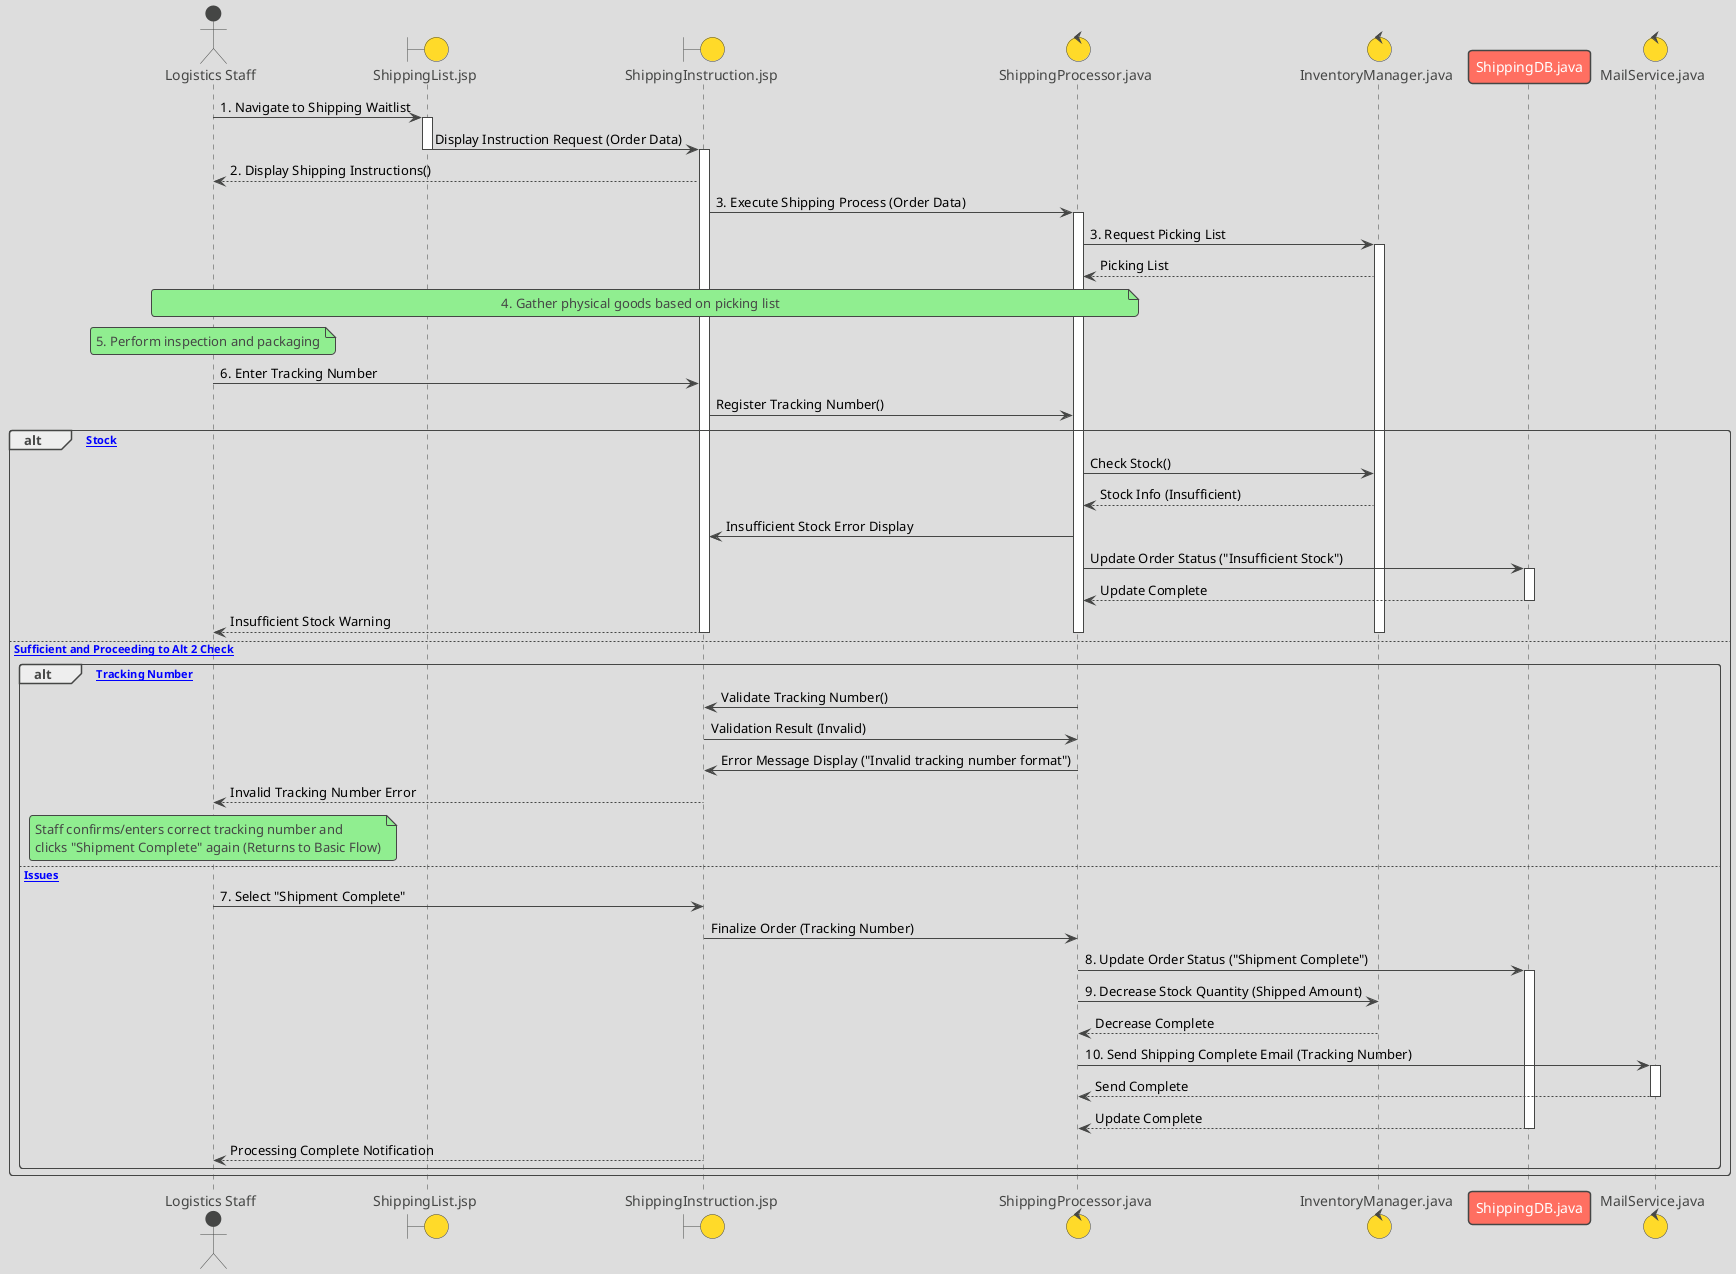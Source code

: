 @startuml ShippingPreparationSequenceDiagram
!theme toy

' ====================================================================
' Participant Definitions (Using .jsp and .java notation)
' ====================================================================
actor LogisticsStaff as "Logistics Staff"
boundary ShippingListJSP as "ShippingList.jsp"
boundary ShippingInstructionJSP as "ShippingInstruction.jsp"
control ShippingProcessorJava as "ShippingProcessor.java"
control InventoryManagerJava as "InventoryManager.java"
participant ShippingDBJava as "ShippingDB.java" 
control MailServiceJava as "MailService.java"

' ====================================================================
' Basic Flow
' ====================================================================

' 1. Logistics staff navigates from the management screen to the "Shipping Waitlist".
LogisticsStaff -> ShippingListJSP : 1. Navigate to Shipping Waitlist
activate ShippingListJSP

' 2. The system selects an order awaiting shipment and displays "Shipping Instructions".
ShippingListJSP -> ShippingInstructionJSP : Display Instruction Request (Order Data)
deactivate ShippingListJSP
activate ShippingInstructionJSP

ShippingInstructionJSP --> LogisticsStaff : 2. Display Shipping Instructions()

' 3. The system executes the shipping process based on the order and creates a picking list.
ShippingInstructionJSP -> ShippingProcessorJava : 3. Execute Shipping Process (Order Data)
activate ShippingProcessorJava

ShippingProcessorJava -> InventoryManagerJava : 3. Request Picking List
activate InventoryManagerJava
InventoryManagerJava --> ShippingProcessorJava : Picking List

' 4. The actor gathers physical goods from the warehouse based on the picking list.
Note over LogisticsStaff, ShippingProcessorJava : 4. Gather physical goods based on picking list

' 5. The actor inspects and packs the goods.
Note over LogisticsStaff : 5. Perform inspection and packaging

' 6. The actor issues the shipping slip and enters the tracking number into the system.
LogisticsStaff -> ShippingInstructionJSP : 6. Enter Tracking Number
ShippingInstructionJSP -> ShippingProcessorJava : Register Tracking Number()

' --- Alternative Flow 1: Cannot ship due to insufficient stock (Fork at Basic Flow 3) ---
alt [Insufficient Stock]
    ' Basic Flow 3. System checks stock.
    ShippingProcessorJava -> InventoryManagerJava : Check Stock()
    InventoryManagerJava --> ShippingProcessorJava : Stock Info (Insufficient)
    
    ' Alt 1-1. System detects insufficient stock during processing.
    ShippingProcessorJava -> ShippingInstructionJSP : Insufficient Stock Error Display
    
    ' Alt 1-2. System updates the order status to "Insufficient Stock".
    ShippingProcessorJava -> ShippingDBJava : Update Order Status ("Insufficient Stock")
    activate ShippingDBJava
    ShippingDBJava --> ShippingProcessorJava : Update Complete
    deactivate ShippingDBJava

    ' Alt 1-3. Display warning message to the actor.
    ShippingInstructionJSP --> LogisticsStaff : Insufficient Stock Warning

    deactivate InventoryManagerJava
    deactivate ShippingProcessorJava
    deactivate ShippingInstructionJSP

else [Stock Sufficient and Proceeding to Alt 2 Check]
' --- Alternative Flow 2: Invalid format for tracking number (Fork at Basic Flow 6) ---
alt [Invalid Tracking Number]
    ShippingProcessorJava -> ShippingInstructionJSP : Validate Tracking Number()
    ShippingInstructionJSP -> ShippingProcessorJava : Validation Result (Invalid)

    ' Alt 2-1. System displays an error message.
    ShippingProcessorJava -> ShippingInstructionJSP : Error Message Display ("Invalid tracking number format")
    deactivate ShippingProcessorJava
    ShippingInstructionJSP --> LogisticsStaff : Invalid Tracking Number Error
    
    Note over LogisticsStaff : Staff confirms/enters correct tracking number and\nclicks "Shipment Complete" again (Returns to Basic Flow)
    deactivate ShippingInstructionJSP
    
else [No Issues]
    ' 7. The actor selects the "Shipment Complete" button.
    LogisticsStaff -> ShippingInstructionJSP : 7. Select "Shipment Complete"
    ShippingInstructionJSP -> ShippingProcessorJava : Finalize Order (Tracking Number)
    
    ' 8. The system updates the order status to "Shipment Complete".
    ShippingProcessorJava -> ShippingDBJava : 8. Update Order Status ("Shipment Complete")
    activate ShippingDBJava

    ' 9. The system reduces the stock quantity of the shipped goods.
    ShippingProcessorJava -> InventoryManagerJava : 9. Decrease Stock Quantity (Shipped Amount)
    InventoryManagerJava --> ShippingProcessorJava : Decrease Complete
    deactivate InventoryManagerJava

    ' 10. The system automatically sends a shipping completion email including the tracking number to the customer.
    ShippingProcessorJava -> MailServiceJava : 10. Send Shipping Complete Email (Tracking Number)
    activate MailServiceJava
    MailServiceJava --> ShippingProcessorJava : Send Complete
    deactivate MailServiceJava

    ShippingDBJava --> ShippingProcessorJava : Update Complete
    deactivate ShippingDBJava
    
    ' Post-condition: Update screen display and return to list.
    deactivate ShippingProcessorJava
    ShippingInstructionJSP --> LogisticsStaff : Processing Complete Notification
    deactivate ShippingInstructionJSP

end ' Close Alternative Flow 2 alt
end ' Close Alternative Flow 1 alt

@enduml
